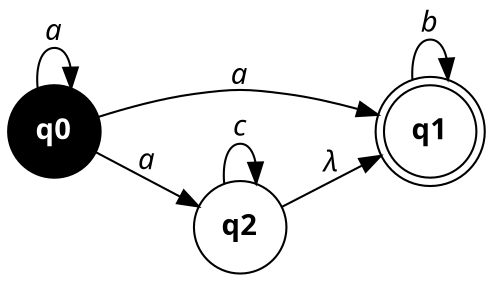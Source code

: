 // Example 5.6.1 from Languages and Machines, 3rd ed., Thomas Sudkamp
digraph {
    charset=UTF8;
    rankdir=LR;
    node [shape=circle, fontname="CMU Serif bold"];
    edge [fontname="CMU Serif italic"];

    q0 [start=1, fillcolor=black, style=filled, fontcolor=white];
    q1 [final=1, peripheries=2];

    q0 -> q0 [label="a"];
    q0 -> q1 [label="a"];
    q0 -> q2 [label="a"];

    q1 -> q1 [label="b"];

    q2 -> q1 [label="λ"];
    q2 -> q2 [label="c"];

}